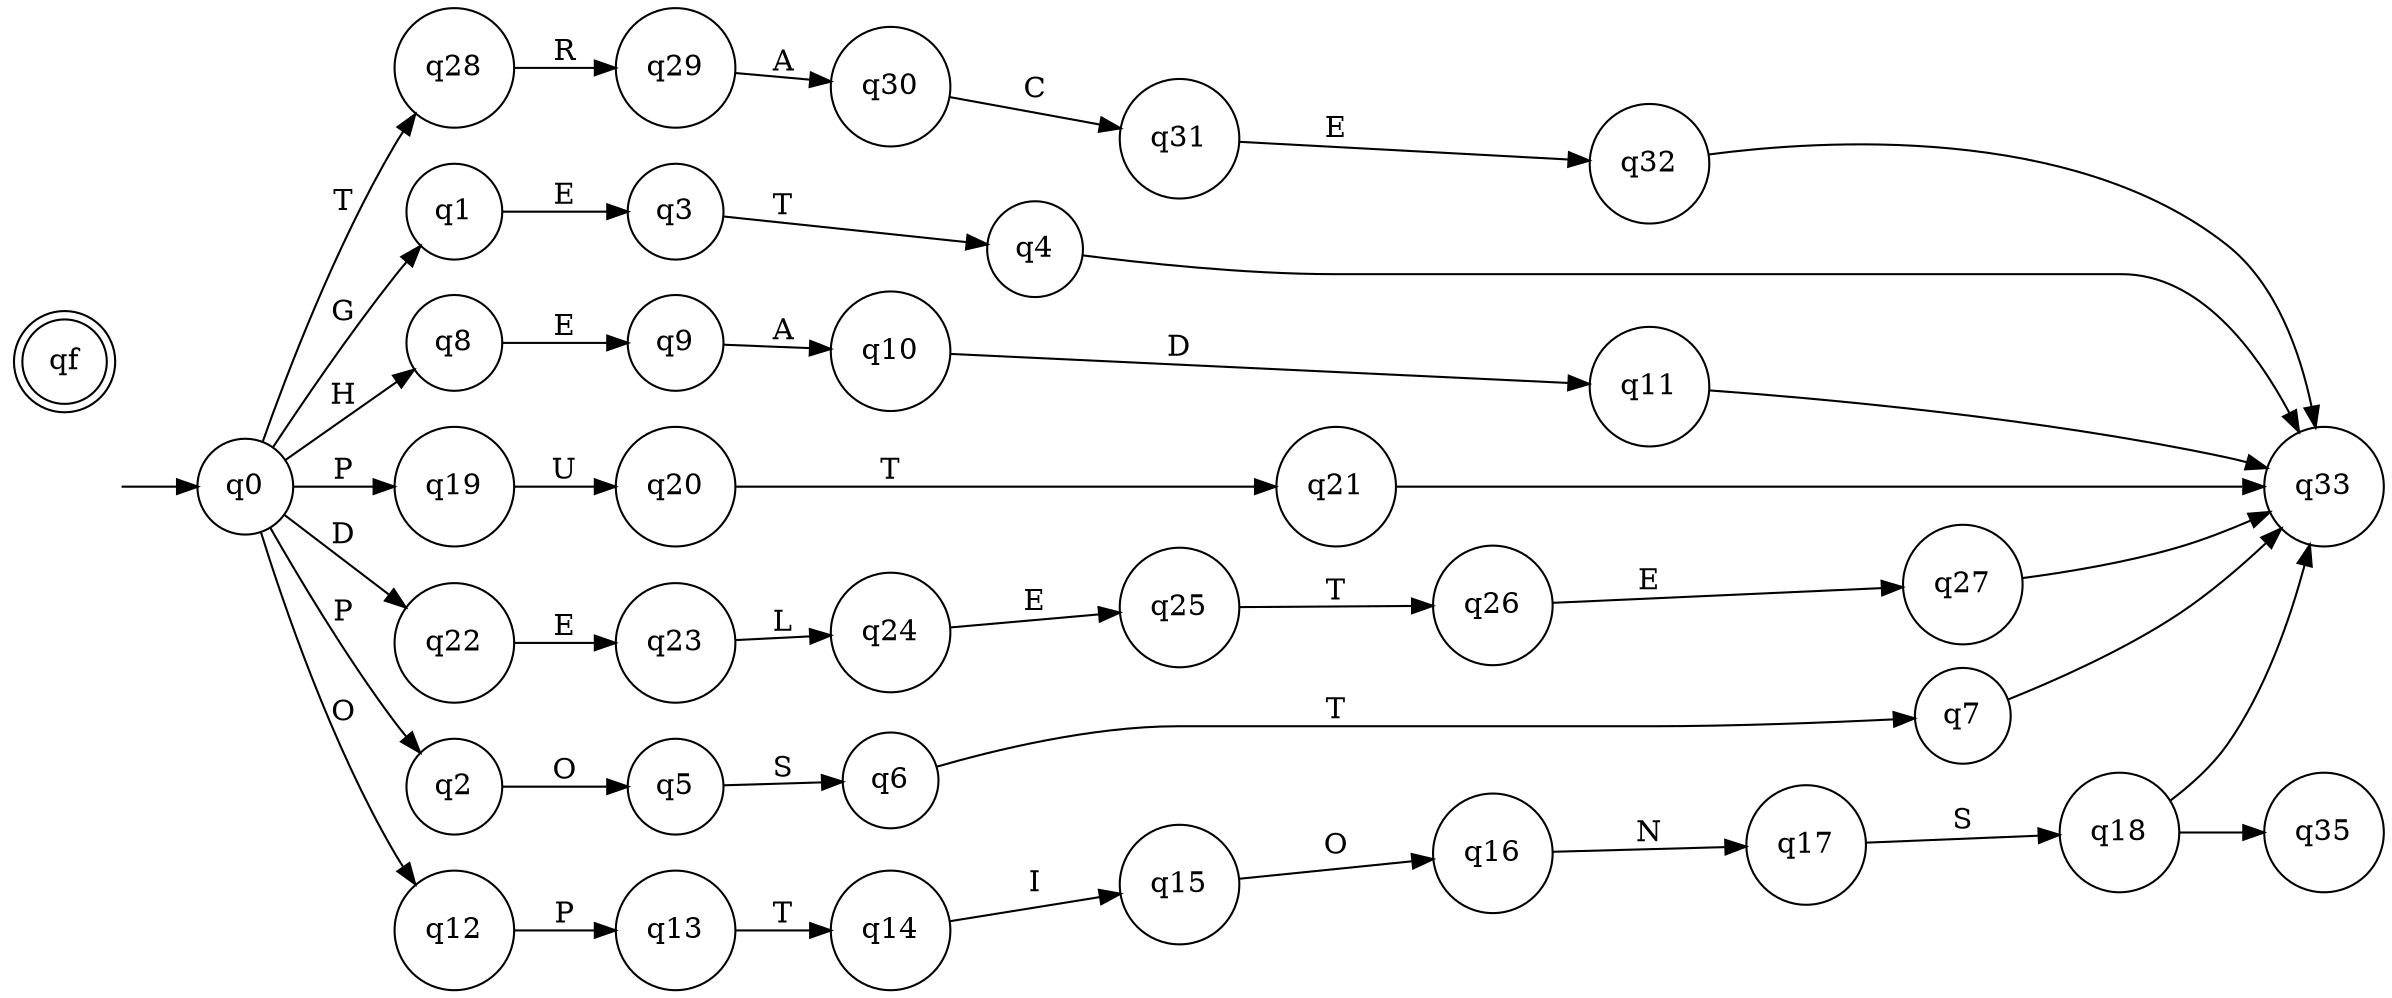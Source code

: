 digraph "http-headers-validator" {
	graph [rankdir=LR]
	"" [label="" shape=plaintext]
	qf [label=qf shape=doublecircle]
	q31 [label=q31 shape=circle]
	q32 [label=q32 shape=circle]
	q13 [label=q13 shape=circle]
	q22 [label=q22 shape=circle]
	q4 [label=q4 shape=circle]
	q24 [label=q24 shape=circle]
	q23 [label=q23 shape=circle]
	q16 [label=q16 shape=circle]
	q17 [label=q17 shape=circle]
	q14 [label=q14 shape=circle]
	q20 [label=q20 shape=circle]
	q3 [label=q3 shape=circle]
	q15 [label=q15 shape=circle]
	q9 [label=q9 shape=circle]
	q11 [label=q11 shape=circle]
	q29 [label=q29 shape=circle]
	q30 [label=q30 shape=circle]
	q21 [label=q21 shape=circle]
	q6 [label=q6 shape=circle]
	q0 [label=q0 shape=circle]
	q5 [label=q5 shape=circle]
	q12 [label=q12 shape=circle]
	q8 [label=q8 shape=circle]
	q28 [label=q28 shape=circle]
	q26 [label=q26 shape=circle]
	q2 [label=q2 shape=circle]
	q33 [label=q33 shape=circle]
	q27 [label=q27 shape=circle]
	q19 [label=q19 shape=circle]
	q1 [label=q1 shape=circle]
	q7 [label=q7 shape=circle]
	q25 [label=q25 shape=circle]
	q10 [label=q10 shape=circle]
	q35 [label=q35 shape=circle]
	q18 [label=q18 shape=circle]
	"" -> q0 [label=""]
	q0 -> q12 [label=O]
	q0 -> q1 [label=G]
	q0 -> q8 [label=H]
	q0 -> q19 [label=P]
	q0 -> q2 [label=P]
	q0 -> q28 [label=T]
	q0 -> q22 [label=D]
	q12 -> q13 [label=P]
	q13 -> q14 [label=T]
	q14 -> q15 [label=I]
	q15 -> q16 [label=O]
	q16 -> q17 [label=N]
	q17 -> q18 [label=S]
	q18 -> q35 [label=" "]
	q18 -> q33 [label=" "]
	q1 -> q3 [label=E]
	q3 -> q4 [label=T]
	q4 -> q33 [label=" "]
	q8 -> q9 [label=E]
	q9 -> q10 [label=A]
	q10 -> q11 [label=D]
	q11 -> q33 [label=" "]
	q2 -> q5 [label=O]
	q5 -> q6 [label=S]
	q6 -> q7 [label=T]
	q7 -> q33 [label=" "]
	q19 -> q20 [label=U]
	q20 -> q21 [label=T]
	q21 -> q33 [label=" "]
	q28 -> q29 [label=R]
	q29 -> q30 [label=A]
	q30 -> q31 [label=C]
	q31 -> q32 [label=E]
	q32 -> q33 [label=" "]
	q22 -> q23 [label=E]
	q23 -> q24 [label=L]
	q24 -> q25 [label=E]
	q25 -> q26 [label=T]
	q26 -> q27 [label=E]
	q27 -> q33 [label=" "]
}
